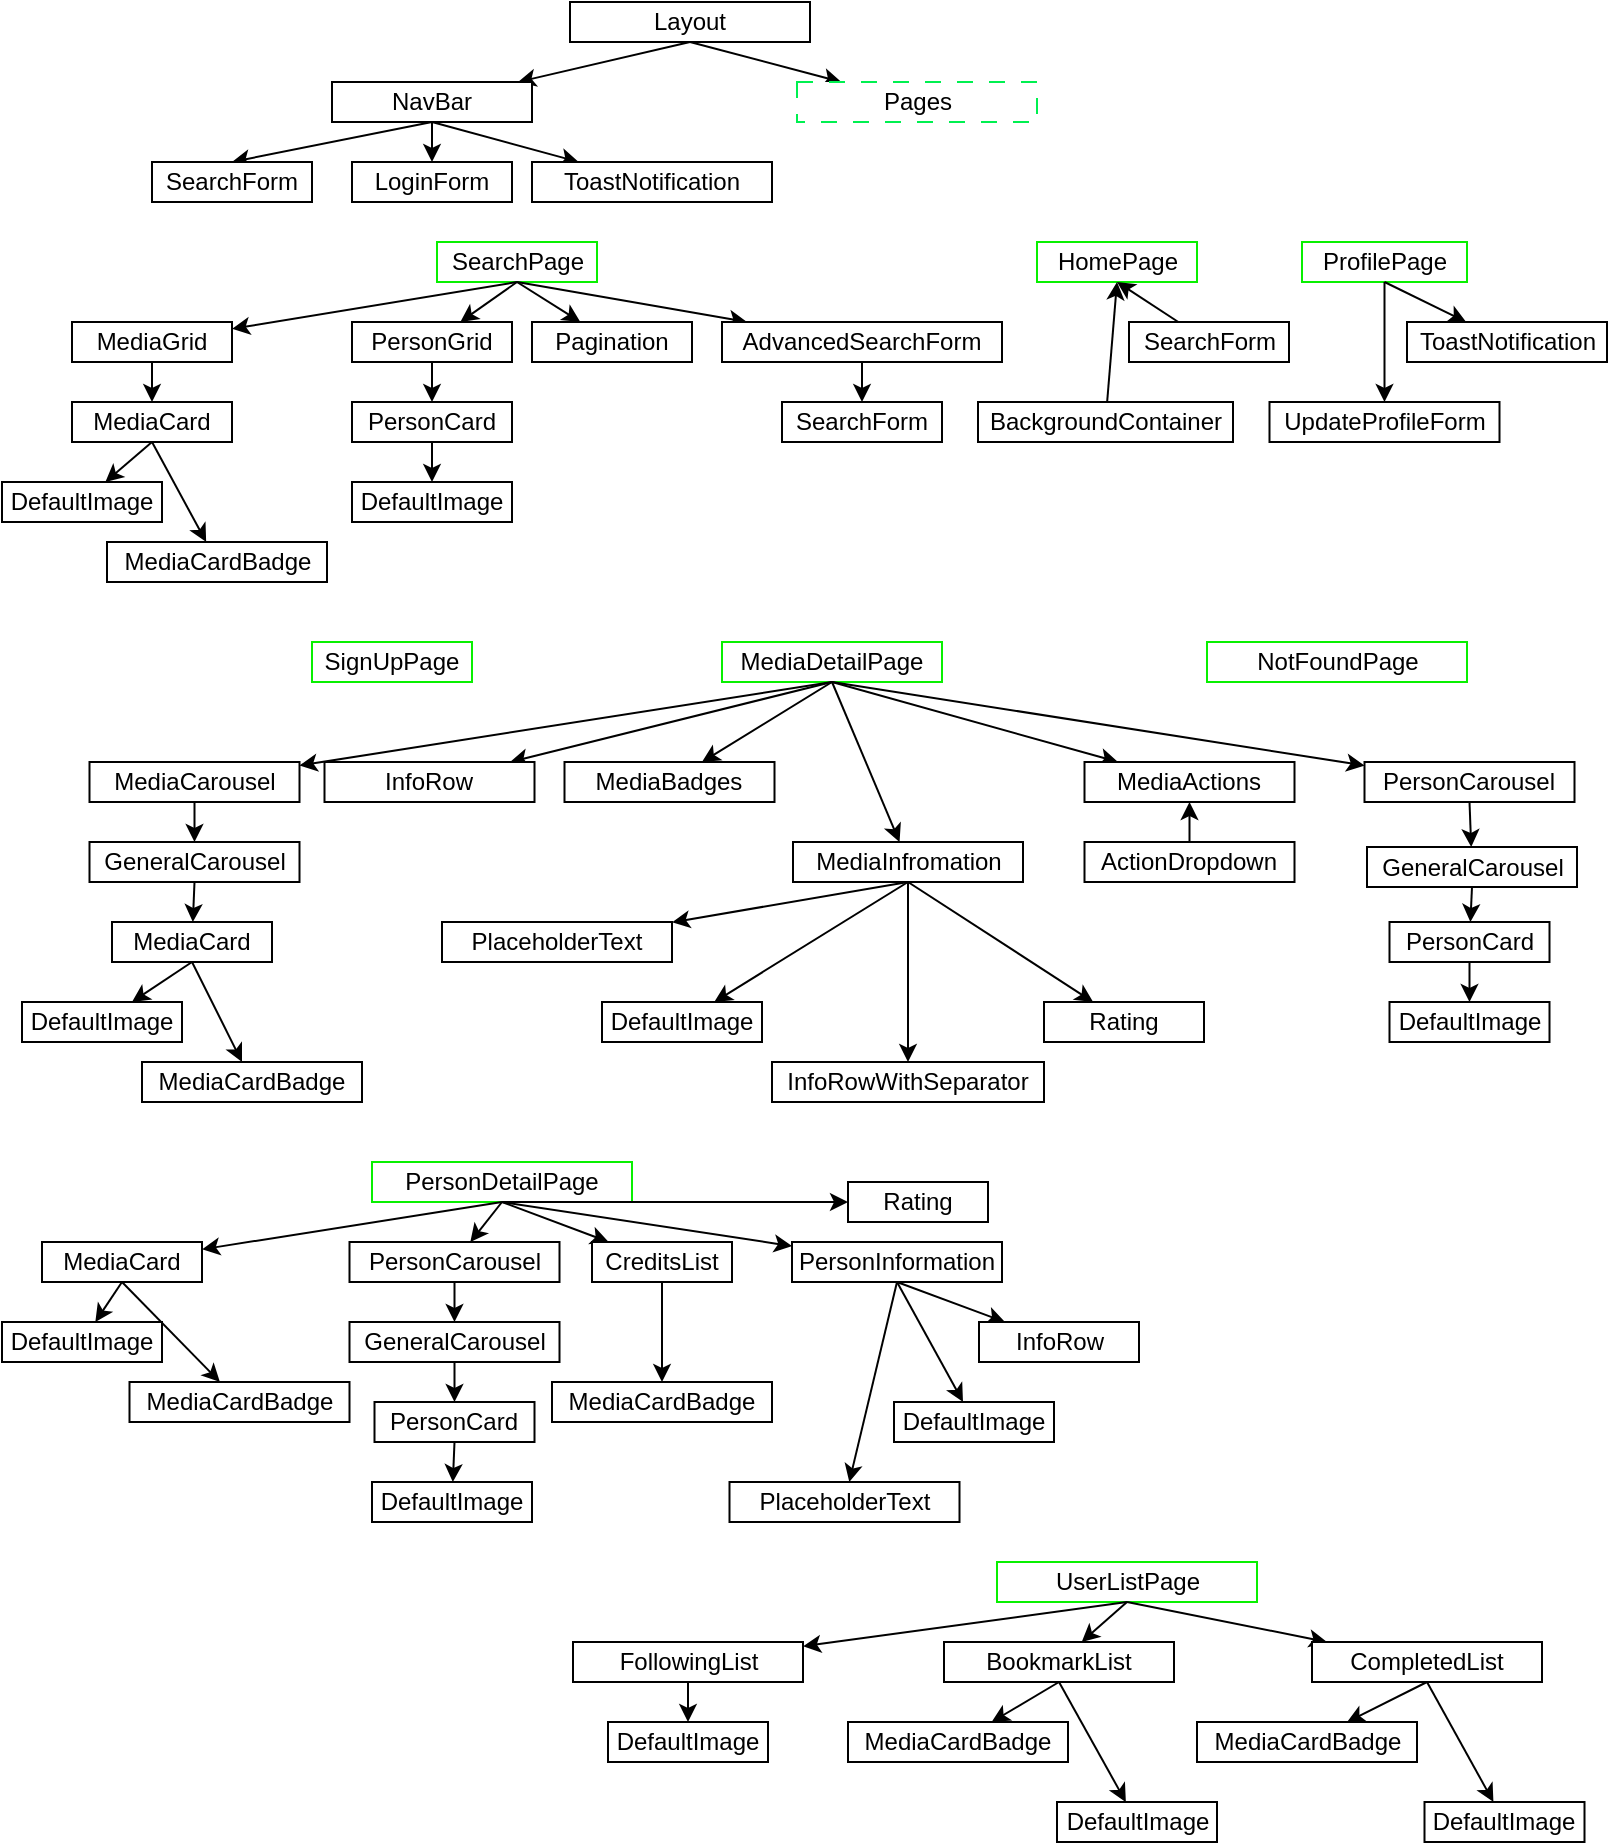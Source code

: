 <mxfile>
    <diagram name="Page-1" id="cZ-DaemptlBfaPjxXRJj">
        <mxGraphModel dx="1242" dy="462" grid="1" gridSize="10" guides="1" tooltips="1" connect="1" arrows="1" fold="1" page="1" pageScale="1" pageWidth="827" pageHeight="1169" math="0" shadow="0">
            <root>
                <mxCell id="0"/>
                <mxCell id="1" parent="0"/>
                <mxCell id="qsmpyEzLBEVBjYXQlAnU-1" value="Layout" style="rounded=0;whiteSpace=wrap;html=1;" parent="1" vertex="1">
                    <mxGeometry x="294" width="120" height="20" as="geometry"/>
                </mxCell>
                <mxCell id="170" style="edgeStyle=none;html=1;entryX=0.5;entryY=1;entryDx=0;entryDy=0;startArrow=classic;startFill=1;endArrow=none;endFill=0;" parent="1" source="qsmpyEzLBEVBjYXQlAnU-2" target="qsmpyEzLBEVBjYXQlAnU-1" edge="1">
                    <mxGeometry relative="1" as="geometry"/>
                </mxCell>
                <mxCell id="qsmpyEzLBEVBjYXQlAnU-2" value="NavBar" style="whiteSpace=wrap;html=1;" parent="1" vertex="1">
                    <mxGeometry x="175" y="40" width="100" height="20" as="geometry"/>
                </mxCell>
                <mxCell id="qsmpyEzLBEVBjYXQlAnU-6" value="HomePage" style="whiteSpace=wrap;html=1;strokeColor=#08F000;" parent="1" vertex="1">
                    <mxGeometry x="527.5" y="120" width="80" height="20" as="geometry"/>
                </mxCell>
                <mxCell id="qsmpyEzLBEVBjYXQlAnU-7" value="SearchPage" style="whiteSpace=wrap;html=1;strokeColor=#08F000;" parent="1" vertex="1">
                    <mxGeometry x="227.5" y="120" width="80" height="20" as="geometry"/>
                </mxCell>
                <mxCell id="qsmpyEzLBEVBjYXQlAnU-8" value="SignUpPage" style="whiteSpace=wrap;html=1;strokeColor=#08F000;" parent="1" vertex="1">
                    <mxGeometry x="165" y="320" width="80" height="20" as="geometry"/>
                </mxCell>
                <mxCell id="169" style="edgeStyle=none;html=1;entryX=0.5;entryY=1;entryDx=0;entryDy=0;startArrow=classic;startFill=1;endArrow=none;endFill=0;" parent="1" source="qsmpyEzLBEVBjYXQlAnU-9" target="qsmpyEzLBEVBjYXQlAnU-1" edge="1">
                    <mxGeometry relative="1" as="geometry"/>
                </mxCell>
                <mxCell id="qsmpyEzLBEVBjYXQlAnU-9" value="Pages" style="whiteSpace=wrap;html=1;dashed=1;dashPattern=8 8;strokeColor=#00F050;" parent="1" vertex="1">
                    <mxGeometry x="407.5" y="40" width="120" height="20" as="geometry"/>
                </mxCell>
                <mxCell id="179" style="edgeStyle=none;html=1;entryX=0.5;entryY=1;entryDx=0;entryDy=0;" parent="1" source="qsmpyEzLBEVBjYXQlAnU-14" target="qsmpyEzLBEVBjYXQlAnU-6" edge="1">
                    <mxGeometry relative="1" as="geometry"/>
                </mxCell>
                <mxCell id="qsmpyEzLBEVBjYXQlAnU-14" value="SearchForm" style="whiteSpace=wrap;html=1;" parent="1" vertex="1">
                    <mxGeometry x="573.5" y="160" width="80" height="20" as="geometry"/>
                </mxCell>
                <mxCell id="3" style="edgeStyle=none;html=1;exitX=0.5;exitY=0;exitDx=0;exitDy=0;entryX=0.5;entryY=1;entryDx=0;entryDy=0;endArrow=none;endFill=0;startArrow=classic;startFill=1;" parent="1" source="2" target="qsmpyEzLBEVBjYXQlAnU-2" edge="1">
                    <mxGeometry relative="1" as="geometry"/>
                </mxCell>
                <mxCell id="2" value="SearchForm" style="whiteSpace=wrap;html=1;" parent="1" vertex="1">
                    <mxGeometry x="85" y="80" width="80" height="20" as="geometry"/>
                </mxCell>
                <mxCell id="8" style="edgeStyle=none;html=1;entryX=0.5;entryY=1;entryDx=0;entryDy=0;startArrow=classic;startFill=1;endArrow=none;endFill=0;" parent="1" source="4" target="qsmpyEzLBEVBjYXQlAnU-7" edge="1">
                    <mxGeometry relative="1" as="geometry"/>
                </mxCell>
                <mxCell id="4" value="MediaGrid" style="whiteSpace=wrap;html=1;" parent="1" vertex="1">
                    <mxGeometry x="45" y="160" width="80" height="20" as="geometry"/>
                </mxCell>
                <mxCell id="9" style="edgeStyle=none;html=1;startArrow=classic;startFill=1;endArrow=none;endFill=0;entryX=0.5;entryY=1;entryDx=0;entryDy=0;" parent="1" source="5" target="qsmpyEzLBEVBjYXQlAnU-7" edge="1">
                    <mxGeometry relative="1" as="geometry">
                        <mxPoint x="355" y="190" as="targetPoint"/>
                    </mxGeometry>
                </mxCell>
                <mxCell id="5" value="PersonGrid" style="whiteSpace=wrap;html=1;" parent="1" vertex="1">
                    <mxGeometry x="185" y="160" width="80" height="20" as="geometry"/>
                </mxCell>
                <mxCell id="10" style="edgeStyle=none;html=1;entryX=0.5;entryY=1;entryDx=0;entryDy=0;startArrow=classic;startFill=1;endArrow=none;endFill=0;" parent="1" source="6" target="qsmpyEzLBEVBjYXQlAnU-7" edge="1">
                    <mxGeometry relative="1" as="geometry"/>
                </mxCell>
                <mxCell id="6" value="Pagination" style="whiteSpace=wrap;html=1;" parent="1" vertex="1">
                    <mxGeometry x="275" y="160" width="80" height="20" as="geometry"/>
                </mxCell>
                <mxCell id="11" style="edgeStyle=none;html=1;entryX=0.5;entryY=1;entryDx=0;entryDy=0;startArrow=classic;startFill=1;endArrow=none;endFill=0;" parent="1" source="7" target="qsmpyEzLBEVBjYXQlAnU-7" edge="1">
                    <mxGeometry relative="1" as="geometry"/>
                </mxCell>
                <mxCell id="7" value="AdvancedSearchForm" style="whiteSpace=wrap;html=1;" parent="1" vertex="1">
                    <mxGeometry x="370" y="160" width="140" height="20" as="geometry"/>
                </mxCell>
                <mxCell id="15" style="edgeStyle=none;html=1;entryX=0.5;entryY=1;entryDx=0;entryDy=0;startArrow=classic;startFill=1;endArrow=none;endFill=0;" parent="1" source="12" target="4" edge="1">
                    <mxGeometry relative="1" as="geometry"/>
                </mxCell>
                <mxCell id="12" value="MediaCard" style="whiteSpace=wrap;html=1;" parent="1" vertex="1">
                    <mxGeometry x="45" y="200" width="80" height="20" as="geometry"/>
                </mxCell>
                <mxCell id="17" style="edgeStyle=none;html=1;startArrow=classic;startFill=1;endArrow=none;endFill=0;" parent="1" source="16" target="5" edge="1">
                    <mxGeometry relative="1" as="geometry"/>
                </mxCell>
                <mxCell id="16" value="PersonCard" style="whiteSpace=wrap;html=1;" parent="1" vertex="1">
                    <mxGeometry x="185" y="200" width="80" height="20" as="geometry"/>
                </mxCell>
                <mxCell id="21" style="edgeStyle=none;html=1;entryX=0.5;entryY=1;entryDx=0;entryDy=0;startArrow=classic;startFill=1;endArrow=none;endFill=0;" parent="1" source="18" target="12" edge="1">
                    <mxGeometry relative="1" as="geometry"/>
                </mxCell>
                <mxCell id="18" value="MediaCardBadge" style="whiteSpace=wrap;html=1;" parent="1" vertex="1">
                    <mxGeometry x="62.5" y="270" width="110" height="20" as="geometry"/>
                </mxCell>
                <mxCell id="20" style="edgeStyle=none;html=1;entryX=0.5;entryY=1;entryDx=0;entryDy=0;startArrow=classic;startFill=1;endArrow=none;endFill=0;" parent="1" source="19" target="12" edge="1">
                    <mxGeometry relative="1" as="geometry"/>
                </mxCell>
                <mxCell id="19" value="DefaultImage" style="whiteSpace=wrap;html=1;" parent="1" vertex="1">
                    <mxGeometry x="10" y="240" width="80" height="20" as="geometry"/>
                </mxCell>
                <mxCell id="23" style="edgeStyle=none;html=1;entryX=0.5;entryY=1;entryDx=0;entryDy=0;startArrow=classic;startFill=1;endArrow=none;endFill=0;" parent="1" source="22" target="16" edge="1">
                    <mxGeometry relative="1" as="geometry"/>
                </mxCell>
                <mxCell id="22" value="DefaultImage" style="whiteSpace=wrap;html=1;" parent="1" vertex="1">
                    <mxGeometry x="185" y="240" width="80" height="20" as="geometry"/>
                </mxCell>
                <mxCell id="171" style="edgeStyle=none;html=1;entryX=0.5;entryY=1;entryDx=0;entryDy=0;startArrow=classic;startFill=1;endArrow=none;endFill=0;" parent="1" source="24" target="qsmpyEzLBEVBjYXQlAnU-2" edge="1">
                    <mxGeometry relative="1" as="geometry"/>
                </mxCell>
                <mxCell id="24" value="LoginForm" style="whiteSpace=wrap;html=1;" parent="1" vertex="1">
                    <mxGeometry x="185" y="80" width="80" height="20" as="geometry"/>
                </mxCell>
                <mxCell id="26" style="edgeStyle=none;html=1;entryX=0.5;entryY=1;entryDx=0;entryDy=0;startArrow=classic;startFill=1;endArrow=none;endFill=0;" parent="1" source="25" target="qsmpyEzLBEVBjYXQlAnU-2" edge="1">
                    <mxGeometry relative="1" as="geometry"/>
                </mxCell>
                <mxCell id="25" value="ToastNotification" style="whiteSpace=wrap;html=1;" parent="1" vertex="1">
                    <mxGeometry x="275" y="80" width="120" height="20" as="geometry"/>
                </mxCell>
                <mxCell id="30" style="edgeStyle=none;html=1;entryX=0.5;entryY=1;entryDx=0;entryDy=0;startArrow=classic;startFill=1;endArrow=none;endFill=0;" parent="1" source="29" target="7" edge="1">
                    <mxGeometry relative="1" as="geometry"/>
                </mxCell>
                <mxCell id="29" value="SearchForm" style="whiteSpace=wrap;html=1;" parent="1" vertex="1">
                    <mxGeometry x="400" y="200" width="80" height="20" as="geometry"/>
                </mxCell>
                <mxCell id="31" value="MediaDetailPage" style="whiteSpace=wrap;html=1;strokeColor=#08F000;" parent="1" vertex="1">
                    <mxGeometry x="370" y="320" width="110" height="20" as="geometry"/>
                </mxCell>
                <mxCell id="42" style="edgeStyle=none;html=1;entryX=0.5;entryY=1;entryDx=0;entryDy=0;startArrow=classic;startFill=1;endArrow=none;endFill=0;" parent="1" source="32" target="31" edge="1">
                    <mxGeometry relative="1" as="geometry"/>
                </mxCell>
                <mxCell id="32" value="MediaInfromation" style="whiteSpace=wrap;html=1;" parent="1" vertex="1">
                    <mxGeometry x="405.5" y="420" width="115" height="20" as="geometry"/>
                </mxCell>
                <mxCell id="43" style="edgeStyle=none;html=1;entryX=0.5;entryY=1;entryDx=0;entryDy=0;startArrow=classic;startFill=1;endArrow=none;endFill=0;" parent="1" source="33" target="31" edge="1">
                    <mxGeometry relative="1" as="geometry"/>
                </mxCell>
                <mxCell id="78" style="edgeStyle=none;html=1;startArrow=classic;startFill=1;endArrow=none;endFill=0;" parent="1" source="33" target="77" edge="1">
                    <mxGeometry relative="1" as="geometry"/>
                </mxCell>
                <mxCell id="33" value="MediaActions" style="whiteSpace=wrap;html=1;" parent="1" vertex="1">
                    <mxGeometry x="551.25" y="380" width="105" height="20" as="geometry"/>
                </mxCell>
                <mxCell id="40" style="edgeStyle=none;html=1;entryX=0.5;entryY=1;entryDx=0;entryDy=0;startArrow=classic;startFill=1;endArrow=none;endFill=0;" parent="1" source="34" target="31" edge="1">
                    <mxGeometry relative="1" as="geometry"/>
                </mxCell>
                <mxCell id="34" value="MediaBadges" style="whiteSpace=wrap;html=1;" parent="1" vertex="1">
                    <mxGeometry x="291.25" y="380" width="105" height="20" as="geometry"/>
                </mxCell>
                <mxCell id="39" style="edgeStyle=none;html=1;entryX=0.5;entryY=1;entryDx=0;entryDy=0;startArrow=classic;startFill=1;endArrow=none;endFill=0;" parent="1" source="35" target="31" edge="1">
                    <mxGeometry relative="1" as="geometry"/>
                </mxCell>
                <mxCell id="35" value="MediaCarousel" style="whiteSpace=wrap;html=1;" parent="1" vertex="1">
                    <mxGeometry x="53.75" y="380" width="105" height="20" as="geometry"/>
                </mxCell>
                <mxCell id="38" style="edgeStyle=none;html=1;entryX=0.5;entryY=1;entryDx=0;entryDy=0;startArrow=classic;startFill=1;endArrow=none;endFill=0;" parent="1" source="36" target="31" edge="1">
                    <mxGeometry relative="1" as="geometry"/>
                </mxCell>
                <mxCell id="36" value="InfoRow" style="whiteSpace=wrap;html=1;" parent="1" vertex="1">
                    <mxGeometry x="171.25" y="380" width="105" height="20" as="geometry"/>
                </mxCell>
                <mxCell id="44" style="edgeStyle=none;html=1;entryX=0.5;entryY=1;entryDx=0;entryDy=0;startArrow=classic;startFill=1;endArrow=none;endFill=0;" parent="1" source="37" target="31" edge="1">
                    <mxGeometry relative="1" as="geometry"/>
                </mxCell>
                <mxCell id="37" value="PersonCarousel" style="whiteSpace=wrap;html=1;" parent="1" vertex="1">
                    <mxGeometry x="691.25" y="380" width="105" height="20" as="geometry"/>
                </mxCell>
                <mxCell id="46" style="edgeStyle=none;html=1;entryX=0.5;entryY=1;entryDx=0;entryDy=0;startArrow=classic;startFill=1;endArrow=none;endFill=0;" parent="1" source="45" target="35" edge="1">
                    <mxGeometry relative="1" as="geometry"/>
                </mxCell>
                <mxCell id="45" value="GeneralCarousel" style="whiteSpace=wrap;html=1;" parent="1" vertex="1">
                    <mxGeometry x="53.75" y="420" width="105" height="20" as="geometry"/>
                </mxCell>
                <mxCell id="61" style="edgeStyle=none;html=1;entryX=0.5;entryY=1;entryDx=0;entryDy=0;startArrow=classic;startFill=1;endArrow=none;endFill=0;" parent="1" source="56" target="45" edge="1">
                    <mxGeometry relative="1" as="geometry"/>
                </mxCell>
                <mxCell id="56" value="MediaCard" style="whiteSpace=wrap;html=1;" parent="1" vertex="1">
                    <mxGeometry x="65" y="460" width="80" height="20" as="geometry"/>
                </mxCell>
                <mxCell id="57" style="edgeStyle=none;html=1;entryX=0.5;entryY=1;entryDx=0;entryDy=0;startArrow=classic;startFill=1;endArrow=none;endFill=0;" parent="1" source="58" target="56" edge="1">
                    <mxGeometry relative="1" as="geometry"/>
                </mxCell>
                <mxCell id="58" value="MediaCardBadge" style="whiteSpace=wrap;html=1;" parent="1" vertex="1">
                    <mxGeometry x="80" y="530" width="110" height="20" as="geometry"/>
                </mxCell>
                <mxCell id="59" style="edgeStyle=none;html=1;entryX=0.5;entryY=1;entryDx=0;entryDy=0;startArrow=classic;startFill=1;endArrow=none;endFill=0;" parent="1" source="60" target="56" edge="1">
                    <mxGeometry relative="1" as="geometry"/>
                </mxCell>
                <mxCell id="60" value="DefaultImage" style="whiteSpace=wrap;html=1;" parent="1" vertex="1">
                    <mxGeometry x="20" y="500" width="80" height="20" as="geometry"/>
                </mxCell>
                <mxCell id="67" style="edgeStyle=none;html=1;entryX=0.5;entryY=1;entryDx=0;entryDy=0;startArrow=classic;startFill=1;endArrow=none;endFill=0;" parent="1" source="62" target="32" edge="1">
                    <mxGeometry relative="1" as="geometry"/>
                </mxCell>
                <mxCell id="62" value="PlaceholderText" style="whiteSpace=wrap;html=1;" parent="1" vertex="1">
                    <mxGeometry x="230" y="460" width="115" height="20" as="geometry"/>
                </mxCell>
                <mxCell id="68" style="edgeStyle=none;html=1;entryX=0.5;entryY=1;entryDx=0;entryDy=0;startArrow=classic;startFill=1;endArrow=none;endFill=0;" parent="1" source="63" target="32" edge="1">
                    <mxGeometry relative="1" as="geometry"/>
                </mxCell>
                <mxCell id="63" value="DefaultImage" style="whiteSpace=wrap;html=1;" parent="1" vertex="1">
                    <mxGeometry x="310" y="500" width="80" height="20" as="geometry"/>
                </mxCell>
                <mxCell id="70" style="edgeStyle=none;html=1;entryX=0.5;entryY=1;entryDx=0;entryDy=0;startArrow=classic;startFill=1;endArrow=none;endFill=0;" parent="1" source="64" target="32" edge="1">
                    <mxGeometry relative="1" as="geometry"/>
                </mxCell>
                <mxCell id="64" value="Rating" style="whiteSpace=wrap;html=1;" parent="1" vertex="1">
                    <mxGeometry x="531" y="500" width="80" height="20" as="geometry"/>
                </mxCell>
                <mxCell id="69" style="edgeStyle=none;html=1;entryX=0.5;entryY=1;entryDx=0;entryDy=0;startArrow=classic;startFill=1;endArrow=none;endFill=0;" parent="1" source="65" target="32" edge="1">
                    <mxGeometry relative="1" as="geometry"/>
                </mxCell>
                <mxCell id="65" value="InfoRowWithSeparator" style="whiteSpace=wrap;html=1;" parent="1" vertex="1">
                    <mxGeometry x="395" y="530" width="136" height="20" as="geometry"/>
                </mxCell>
                <mxCell id="72" style="edgeStyle=none;html=1;entryX=0.5;entryY=1;entryDx=0;entryDy=0;startArrow=classic;startFill=1;endArrow=none;endFill=0;" parent="1" source="71" target="37" edge="1">
                    <mxGeometry relative="1" as="geometry"/>
                </mxCell>
                <mxCell id="71" value="GeneralCarousel" style="whiteSpace=wrap;html=1;" parent="1" vertex="1">
                    <mxGeometry x="692.5" y="422.5" width="105" height="20" as="geometry"/>
                </mxCell>
                <mxCell id="76" style="edgeStyle=none;html=1;entryX=0.5;entryY=1;entryDx=0;entryDy=0;startArrow=classic;startFill=1;endArrow=none;endFill=0;" parent="1" source="73" target="71" edge="1">
                    <mxGeometry relative="1" as="geometry"/>
                </mxCell>
                <mxCell id="73" value="PersonCard" style="whiteSpace=wrap;html=1;" parent="1" vertex="1">
                    <mxGeometry x="703.75" y="460" width="80" height="20" as="geometry"/>
                </mxCell>
                <mxCell id="74" style="edgeStyle=none;html=1;entryX=0.5;entryY=1;entryDx=0;entryDy=0;startArrow=classic;startFill=1;endArrow=none;endFill=0;" parent="1" source="75" target="73" edge="1">
                    <mxGeometry relative="1" as="geometry"/>
                </mxCell>
                <mxCell id="75" value="DefaultImage" style="whiteSpace=wrap;html=1;" parent="1" vertex="1">
                    <mxGeometry x="703.75" y="500" width="80" height="20" as="geometry"/>
                </mxCell>
                <mxCell id="77" value="ActionDropdown" style="whiteSpace=wrap;html=1;" parent="1" vertex="1">
                    <mxGeometry x="551.25" y="420" width="105" height="20" as="geometry"/>
                </mxCell>
                <mxCell id="99" value="NotFoundPage" style="whiteSpace=wrap;html=1;strokeColor=#08F000;" parent="1" vertex="1">
                    <mxGeometry x="612.5" y="320" width="130" height="20" as="geometry"/>
                </mxCell>
                <mxCell id="100" value="PersonDetailPage" style="whiteSpace=wrap;html=1;strokeColor=#08F000;" parent="1" vertex="1">
                    <mxGeometry x="195" y="580" width="130" height="20" as="geometry"/>
                </mxCell>
                <mxCell id="115" style="edgeStyle=none;html=1;entryX=0.5;entryY=1;entryDx=0;entryDy=0;startArrow=classic;startFill=1;endArrow=none;endFill=0;" parent="1" source="101" target="100" edge="1">
                    <mxGeometry relative="1" as="geometry"/>
                </mxCell>
                <mxCell id="101" value="PersonCarousel" style="whiteSpace=wrap;html=1;" parent="1" vertex="1">
                    <mxGeometry x="183.75" y="620" width="105" height="20" as="geometry"/>
                </mxCell>
                <mxCell id="102" style="edgeStyle=none;html=1;entryX=0.5;entryY=1;entryDx=0;entryDy=0;startArrow=classic;startFill=1;endArrow=none;endFill=0;" parent="1" source="103" target="101" edge="1">
                    <mxGeometry relative="1" as="geometry"/>
                </mxCell>
                <mxCell id="103" value="GeneralCarousel" style="whiteSpace=wrap;html=1;" parent="1" vertex="1">
                    <mxGeometry x="183.75" y="660" width="105" height="20" as="geometry"/>
                </mxCell>
                <mxCell id="104" style="edgeStyle=none;html=1;entryX=0.5;entryY=1;entryDx=0;entryDy=0;startArrow=classic;startFill=1;endArrow=none;endFill=0;" parent="1" source="105" target="103" edge="1">
                    <mxGeometry relative="1" as="geometry"/>
                </mxCell>
                <mxCell id="105" value="PersonCard" style="whiteSpace=wrap;html=1;" parent="1" vertex="1">
                    <mxGeometry x="196.25" y="700" width="80" height="20" as="geometry"/>
                </mxCell>
                <mxCell id="106" style="edgeStyle=none;html=1;entryX=0.5;entryY=1;entryDx=0;entryDy=0;startArrow=classic;startFill=1;endArrow=none;endFill=0;" parent="1" source="107" target="105" edge="1">
                    <mxGeometry relative="1" as="geometry"/>
                </mxCell>
                <mxCell id="107" value="DefaultImage" style="whiteSpace=wrap;html=1;" parent="1" vertex="1">
                    <mxGeometry x="195" y="740" width="80" height="20" as="geometry"/>
                </mxCell>
                <mxCell id="116" style="edgeStyle=none;html=1;entryX=0.5;entryY=1;entryDx=0;entryDy=0;startArrow=classic;startFill=1;endArrow=none;endFill=0;" parent="1" source="108" target="100" edge="1">
                    <mxGeometry relative="1" as="geometry">
                        <mxPoint x="355" y="680" as="targetPoint"/>
                    </mxGeometry>
                </mxCell>
                <mxCell id="108" value="PersonInformation" style="whiteSpace=wrap;html=1;" parent="1" vertex="1">
                    <mxGeometry x="405" y="620" width="105" height="20" as="geometry"/>
                </mxCell>
                <mxCell id="112" style="edgeStyle=none;html=1;entryX=0.5;entryY=1;entryDx=0;entryDy=0;startArrow=classic;startFill=1;endArrow=none;endFill=0;" parent="1" source="109" target="108" edge="1">
                    <mxGeometry relative="1" as="geometry"/>
                </mxCell>
                <mxCell id="109" value="PlaceholderText" style="whiteSpace=wrap;html=1;" parent="1" vertex="1">
                    <mxGeometry x="373.75" y="740" width="115" height="20" as="geometry"/>
                </mxCell>
                <mxCell id="113" style="edgeStyle=none;html=1;startArrow=classic;startFill=1;endArrow=none;endFill=0;entryX=0.5;entryY=1;entryDx=0;entryDy=0;" parent="1" source="110" target="108" edge="1">
                    <mxGeometry relative="1" as="geometry">
                        <mxPoint x="525" y="730" as="targetPoint"/>
                    </mxGeometry>
                </mxCell>
                <mxCell id="110" value="DefaultImage" style="whiteSpace=wrap;html=1;" parent="1" vertex="1">
                    <mxGeometry x="456" y="700" width="80" height="20" as="geometry"/>
                </mxCell>
                <mxCell id="114" style="edgeStyle=none;html=1;entryX=0.5;entryY=1;entryDx=0;entryDy=0;startArrow=classic;startFill=1;endArrow=none;endFill=0;" parent="1" source="111" target="108" edge="1">
                    <mxGeometry relative="1" as="geometry"/>
                </mxCell>
                <mxCell id="111" value="InfoRow" style="whiteSpace=wrap;html=1;" parent="1" vertex="1">
                    <mxGeometry x="498.5" y="660" width="80" height="20" as="geometry"/>
                </mxCell>
                <mxCell id="122" style="edgeStyle=none;html=1;entryX=0.5;entryY=1;entryDx=0;entryDy=0;startArrow=classic;startFill=1;endArrow=none;endFill=0;" parent="1" source="117" target="100" edge="1">
                    <mxGeometry relative="1" as="geometry"/>
                </mxCell>
                <mxCell id="117" value="MediaCard" style="whiteSpace=wrap;html=1;" parent="1" vertex="1">
                    <mxGeometry x="30" y="620" width="80" height="20" as="geometry"/>
                </mxCell>
                <mxCell id="118" style="edgeStyle=none;html=1;entryX=0.5;entryY=1;entryDx=0;entryDy=0;startArrow=classic;startFill=1;endArrow=none;endFill=0;" parent="1" source="119" target="117" edge="1">
                    <mxGeometry relative="1" as="geometry"/>
                </mxCell>
                <mxCell id="119" value="MediaCardBadge" style="whiteSpace=wrap;html=1;" parent="1" vertex="1">
                    <mxGeometry x="73.75" y="690" width="110" height="20" as="geometry"/>
                </mxCell>
                <mxCell id="120" style="edgeStyle=none;html=1;entryX=0.5;entryY=1;entryDx=0;entryDy=0;startArrow=classic;startFill=1;endArrow=none;endFill=0;" parent="1" source="121" target="117" edge="1">
                    <mxGeometry relative="1" as="geometry"/>
                </mxCell>
                <mxCell id="121" value="DefaultImage" style="whiteSpace=wrap;html=1;" parent="1" vertex="1">
                    <mxGeometry x="10" y="660" width="80" height="20" as="geometry"/>
                </mxCell>
                <mxCell id="125" style="edgeStyle=none;html=1;entryX=0.5;entryY=1;entryDx=0;entryDy=0;startArrow=classic;startFill=1;endArrow=none;endFill=0;" parent="1" source="123" target="100" edge="1">
                    <mxGeometry relative="1" as="geometry"/>
                </mxCell>
                <mxCell id="123" value="CreditsList" style="whiteSpace=wrap;html=1;" parent="1" vertex="1">
                    <mxGeometry x="305" y="620" width="70" height="20" as="geometry"/>
                </mxCell>
                <mxCell id="126" style="edgeStyle=none;html=1;startArrow=classic;startFill=1;endArrow=none;endFill=0;entryX=0.5;entryY=1;entryDx=0;entryDy=0;" parent="1" source="124" target="100" edge="1">
                    <mxGeometry relative="1" as="geometry">
                        <mxPoint x="425" y="680" as="targetPoint"/>
                    </mxGeometry>
                </mxCell>
                <mxCell id="124" value="Rating" style="whiteSpace=wrap;html=1;" parent="1" vertex="1">
                    <mxGeometry x="433" y="590" width="70" height="20" as="geometry"/>
                </mxCell>
                <mxCell id="128" style="edgeStyle=none;html=1;entryX=0.5;entryY=1;entryDx=0;entryDy=0;startArrow=classic;startFill=1;endArrow=none;endFill=0;" parent="1" source="127" target="123" edge="1">
                    <mxGeometry relative="1" as="geometry"/>
                </mxCell>
                <mxCell id="127" value="MediaCardBadge" style="whiteSpace=wrap;html=1;" parent="1" vertex="1">
                    <mxGeometry x="285" y="690" width="110" height="20" as="geometry"/>
                </mxCell>
                <mxCell id="149" value="UserListPage" style="whiteSpace=wrap;html=1;strokeColor=#08F000;" parent="1" vertex="1">
                    <mxGeometry x="507.5" y="780" width="130" height="20" as="geometry"/>
                </mxCell>
                <mxCell id="158" style="edgeStyle=none;html=1;entryX=0.5;entryY=1;entryDx=0;entryDy=0;startArrow=classic;startFill=1;endArrow=none;endFill=0;" parent="1" source="150" target="149" edge="1">
                    <mxGeometry relative="1" as="geometry"/>
                </mxCell>
                <mxCell id="150" value="FollowingList" style="whiteSpace=wrap;html=1;" parent="1" vertex="1">
                    <mxGeometry x="295.5" y="820" width="115" height="20" as="geometry"/>
                </mxCell>
                <mxCell id="159" style="edgeStyle=none;html=1;startArrow=classic;startFill=1;endArrow=none;endFill=0;entryX=0.5;entryY=1;entryDx=0;entryDy=0;" parent="1" source="151" target="149" edge="1">
                    <mxGeometry relative="1" as="geometry">
                        <mxPoint x="542.5" y="960" as="targetPoint"/>
                    </mxGeometry>
                </mxCell>
                <mxCell id="151" value="BookmarkList" style="whiteSpace=wrap;html=1;" parent="1" vertex="1">
                    <mxGeometry x="481" y="820" width="115" height="20" as="geometry"/>
                </mxCell>
                <mxCell id="160" style="edgeStyle=none;html=1;startArrow=classic;startFill=1;endArrow=none;endFill=0;entryX=0.5;entryY=1;entryDx=0;entryDy=0;" parent="1" source="152" target="149" edge="1">
                    <mxGeometry relative="1" as="geometry">
                        <mxPoint x="545" y="960" as="targetPoint"/>
                    </mxGeometry>
                </mxCell>
                <mxCell id="152" value="CompletedList" style="whiteSpace=wrap;html=1;" parent="1" vertex="1">
                    <mxGeometry x="665" y="820" width="115" height="20" as="geometry"/>
                </mxCell>
                <mxCell id="161" style="edgeStyle=none;html=1;entryX=0.5;entryY=1;entryDx=0;entryDy=0;startArrow=classic;startFill=1;endArrow=none;endFill=0;" parent="1" source="153" target="150" edge="1">
                    <mxGeometry relative="1" as="geometry"/>
                </mxCell>
                <mxCell id="153" value="DefaultImage" style="whiteSpace=wrap;html=1;" parent="1" vertex="1">
                    <mxGeometry x="313" y="860" width="80" height="20" as="geometry"/>
                </mxCell>
                <mxCell id="162" style="edgeStyle=none;html=1;entryX=0.5;entryY=1;entryDx=0;entryDy=0;startArrow=classic;startFill=1;endArrow=none;endFill=0;" parent="1" source="154" target="151" edge="1">
                    <mxGeometry relative="1" as="geometry"/>
                </mxCell>
                <mxCell id="154" value="MediaCardBadge" style="whiteSpace=wrap;html=1;" parent="1" vertex="1">
                    <mxGeometry x="433" y="860" width="110" height="20" as="geometry"/>
                </mxCell>
                <mxCell id="163" style="edgeStyle=none;html=1;entryX=0.5;entryY=1;entryDx=0;entryDy=0;startArrow=classic;startFill=1;endArrow=none;endFill=0;" parent="1" source="155" target="151" edge="1">
                    <mxGeometry relative="1" as="geometry"/>
                </mxCell>
                <mxCell id="155" value="DefaultImage" style="whiteSpace=wrap;html=1;" parent="1" vertex="1">
                    <mxGeometry x="537.5" y="900" width="80" height="20" as="geometry"/>
                </mxCell>
                <mxCell id="165" style="edgeStyle=none;html=1;startArrow=classic;startFill=1;endArrow=none;endFill=0;entryX=0.5;entryY=1;entryDx=0;entryDy=0;" parent="1" source="156" target="152" edge="1">
                    <mxGeometry relative="1" as="geometry">
                        <mxPoint x="695" y="1020" as="targetPoint"/>
                    </mxGeometry>
                </mxCell>
                <mxCell id="156" value="MediaCardBadge" style="whiteSpace=wrap;html=1;" parent="1" vertex="1">
                    <mxGeometry x="607.5" y="860" width="110" height="20" as="geometry"/>
                </mxCell>
                <mxCell id="164" style="edgeStyle=none;html=1;entryX=0.5;entryY=1;entryDx=0;entryDy=0;startArrow=classic;startFill=1;endArrow=none;endFill=0;" parent="1" source="157" target="152" edge="1">
                    <mxGeometry relative="1" as="geometry"/>
                </mxCell>
                <mxCell id="157" value="DefaultImage" style="whiteSpace=wrap;html=1;" parent="1" vertex="1">
                    <mxGeometry x="721.25" y="900" width="80" height="20" as="geometry"/>
                </mxCell>
                <mxCell id="174" value="ProfilePage" style="whiteSpace=wrap;html=1;strokeColor=#08F000;" parent="1" vertex="1">
                    <mxGeometry x="660" y="120" width="82.5" height="20" as="geometry"/>
                </mxCell>
                <mxCell id="175" style="edgeStyle=none;html=1;entryX=0.5;entryY=1;entryDx=0;entryDy=0;startArrow=classic;startFill=1;endArrow=none;endFill=0;" parent="1" source="176" target="174" edge="1">
                    <mxGeometry relative="1" as="geometry"/>
                </mxCell>
                <mxCell id="176" value="UpdateProfileForm" style="whiteSpace=wrap;html=1;" parent="1" vertex="1">
                    <mxGeometry x="643.75" y="200" width="115" height="20" as="geometry"/>
                </mxCell>
                <mxCell id="177" style="edgeStyle=none;html=1;startArrow=classic;startFill=1;endArrow=none;endFill=0;entryX=0.5;entryY=1;entryDx=0;entryDy=0;" parent="1" source="178" target="174" edge="1">
                    <mxGeometry relative="1" as="geometry">
                        <mxPoint x="622.5" y="220" as="targetPoint"/>
                    </mxGeometry>
                </mxCell>
                <mxCell id="178" value="ToastNotification" style="whiteSpace=wrap;html=1;" parent="1" vertex="1">
                    <mxGeometry x="712.5" y="160" width="100" height="20" as="geometry"/>
                </mxCell>
                <mxCell id="181" style="edgeStyle=none;html=1;entryX=0.5;entryY=1;entryDx=0;entryDy=0;" parent="1" source="180" target="qsmpyEzLBEVBjYXQlAnU-6" edge="1">
                    <mxGeometry relative="1" as="geometry"/>
                </mxCell>
                <mxCell id="180" value="BackgroundContainer" style="whiteSpace=wrap;html=1;" parent="1" vertex="1">
                    <mxGeometry x="498" y="200" width="127.5" height="20" as="geometry"/>
                </mxCell>
            </root>
        </mxGraphModel>
    </diagram>
</mxfile>